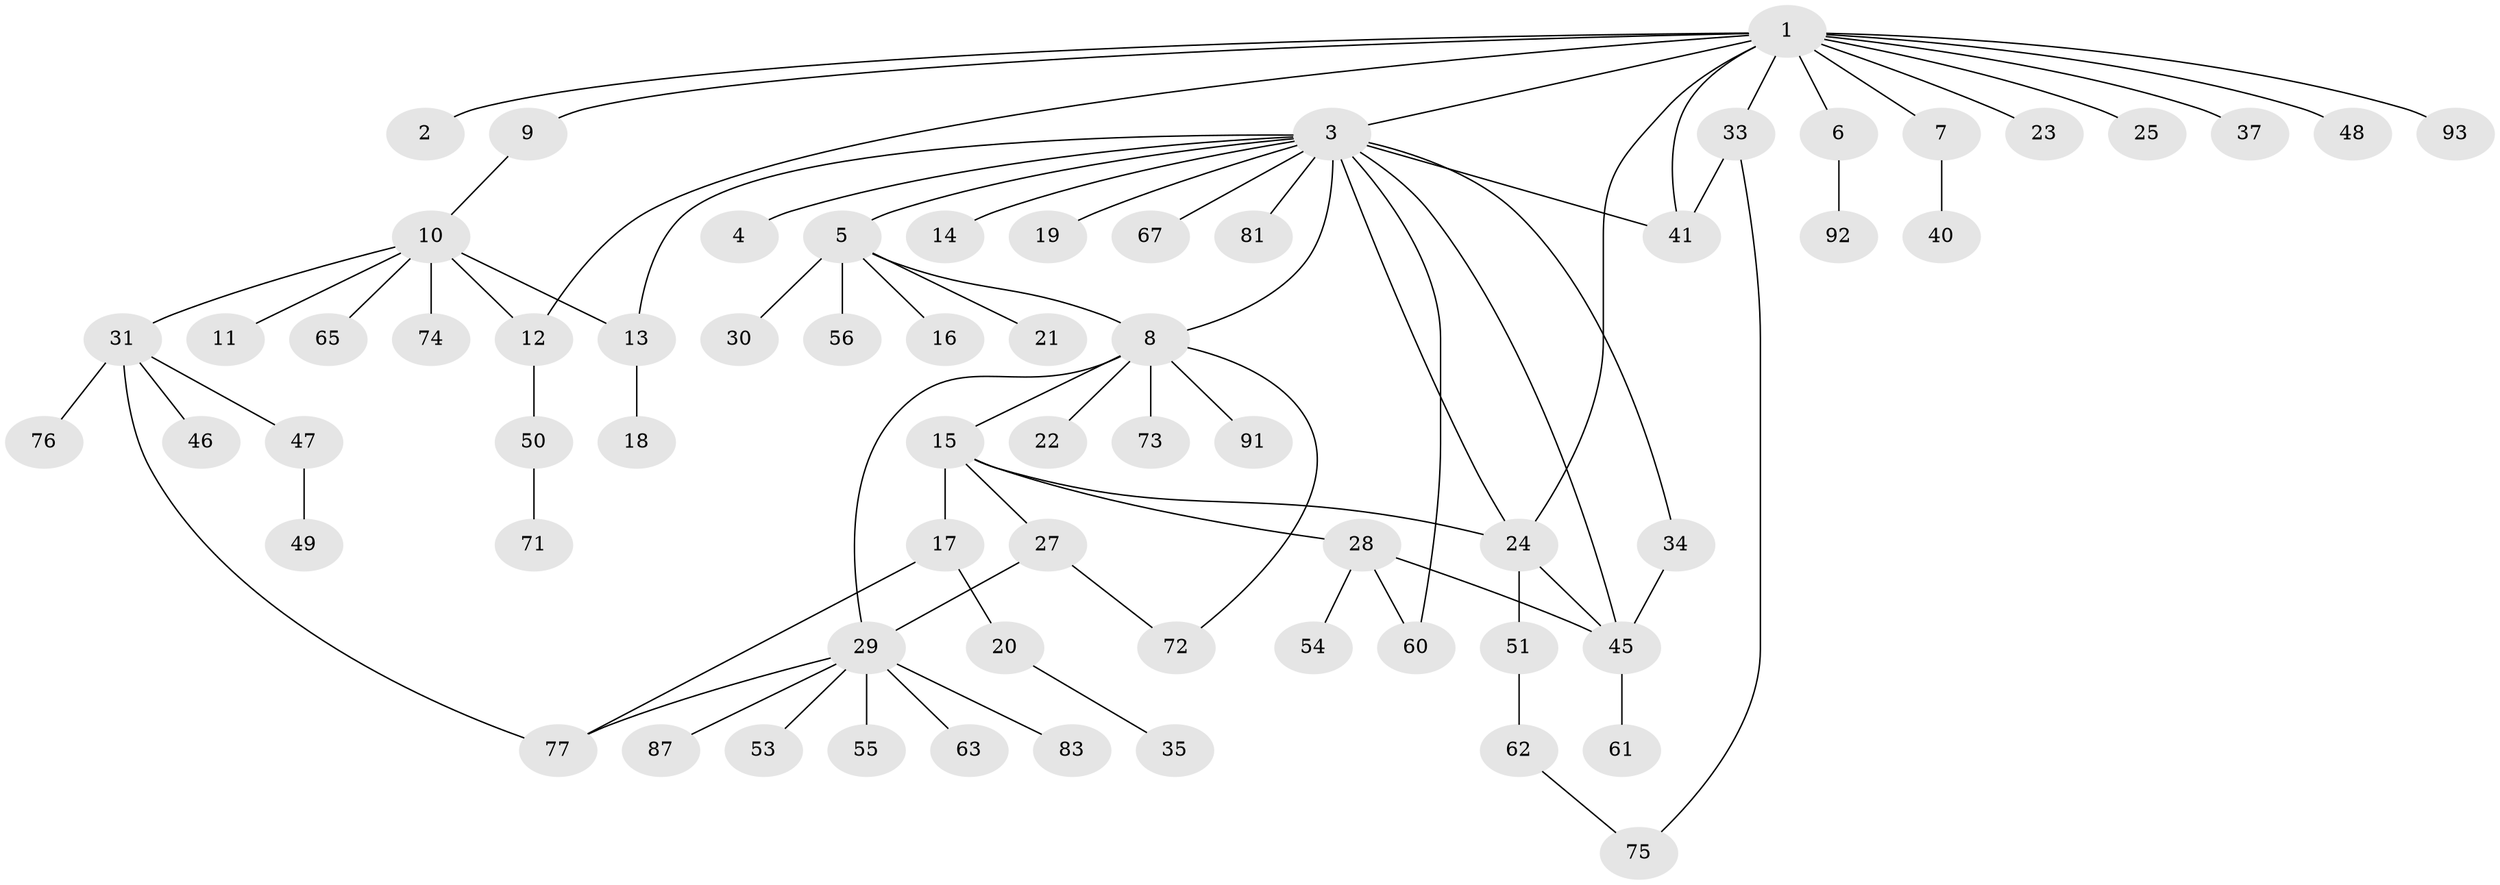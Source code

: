 // original degree distribution, {14: 0.010752688172043012, 1: 0.5161290322580645, 15: 0.010752688172043012, 2: 0.1827956989247312, 7: 0.010752688172043012, 3: 0.17204301075268819, 10: 0.010752688172043012, 8: 0.021505376344086023, 4: 0.03225806451612903, 6: 0.010752688172043012, 5: 0.021505376344086023}
// Generated by graph-tools (version 1.1) at 2025/11/02/27/25 16:11:12]
// undirected, 66 vertices, 81 edges
graph export_dot {
graph [start="1"]
  node [color=gray90,style=filled];
  1 [super="+44"];
  2;
  3 [super="+79"];
  4 [super="+52"];
  5 [super="+59"];
  6 [super="+89"];
  7;
  8 [super="+64"];
  9;
  10 [super="+80"];
  11 [super="+85"];
  12 [super="+36"];
  13 [super="+38"];
  14;
  15 [super="+86"];
  16;
  17;
  18 [super="+26"];
  19 [super="+84"];
  20 [super="+57"];
  21;
  22;
  23;
  24 [super="+32"];
  25;
  27 [super="+69"];
  28 [super="+88"];
  29 [super="+70"];
  30 [super="+39"];
  31 [super="+66"];
  33 [super="+42"];
  34 [super="+68"];
  35;
  37;
  40;
  41 [super="+43"];
  45 [super="+58"];
  46;
  47 [super="+90"];
  48;
  49;
  50;
  51 [super="+82"];
  53;
  54;
  55;
  56;
  60;
  61;
  62;
  63;
  65;
  67;
  71;
  72;
  73;
  74;
  75 [super="+78"];
  76;
  77;
  81;
  83;
  87;
  91;
  92;
  93;
  1 -- 2;
  1 -- 3;
  1 -- 6;
  1 -- 7;
  1 -- 9;
  1 -- 12;
  1 -- 23;
  1 -- 24;
  1 -- 25;
  1 -- 33;
  1 -- 37;
  1 -- 48;
  1 -- 93;
  1 -- 41;
  3 -- 4;
  3 -- 5;
  3 -- 8;
  3 -- 13;
  3 -- 14;
  3 -- 19;
  3 -- 24;
  3 -- 34;
  3 -- 45;
  3 -- 60;
  3 -- 67;
  3 -- 81;
  3 -- 41 [weight=2];
  5 -- 8;
  5 -- 16;
  5 -- 21;
  5 -- 30;
  5 -- 56;
  6 -- 92;
  7 -- 40;
  8 -- 15;
  8 -- 22;
  8 -- 29 [weight=2];
  8 -- 72;
  8 -- 73;
  8 -- 91;
  9 -- 10;
  10 -- 11;
  10 -- 12;
  10 -- 13;
  10 -- 31;
  10 -- 65;
  10 -- 74;
  12 -- 50;
  13 -- 18;
  15 -- 17;
  15 -- 27;
  15 -- 28;
  15 -- 24;
  17 -- 20;
  17 -- 77;
  20 -- 35;
  24 -- 45;
  24 -- 51;
  27 -- 29;
  27 -- 72;
  28 -- 54;
  28 -- 45;
  28 -- 60;
  29 -- 53;
  29 -- 55;
  29 -- 63;
  29 -- 77;
  29 -- 83;
  29 -- 87;
  31 -- 46;
  31 -- 47;
  31 -- 76;
  31 -- 77;
  33 -- 41;
  33 -- 75;
  34 -- 45;
  45 -- 61;
  47 -- 49;
  50 -- 71;
  51 -- 62;
  62 -- 75;
}
